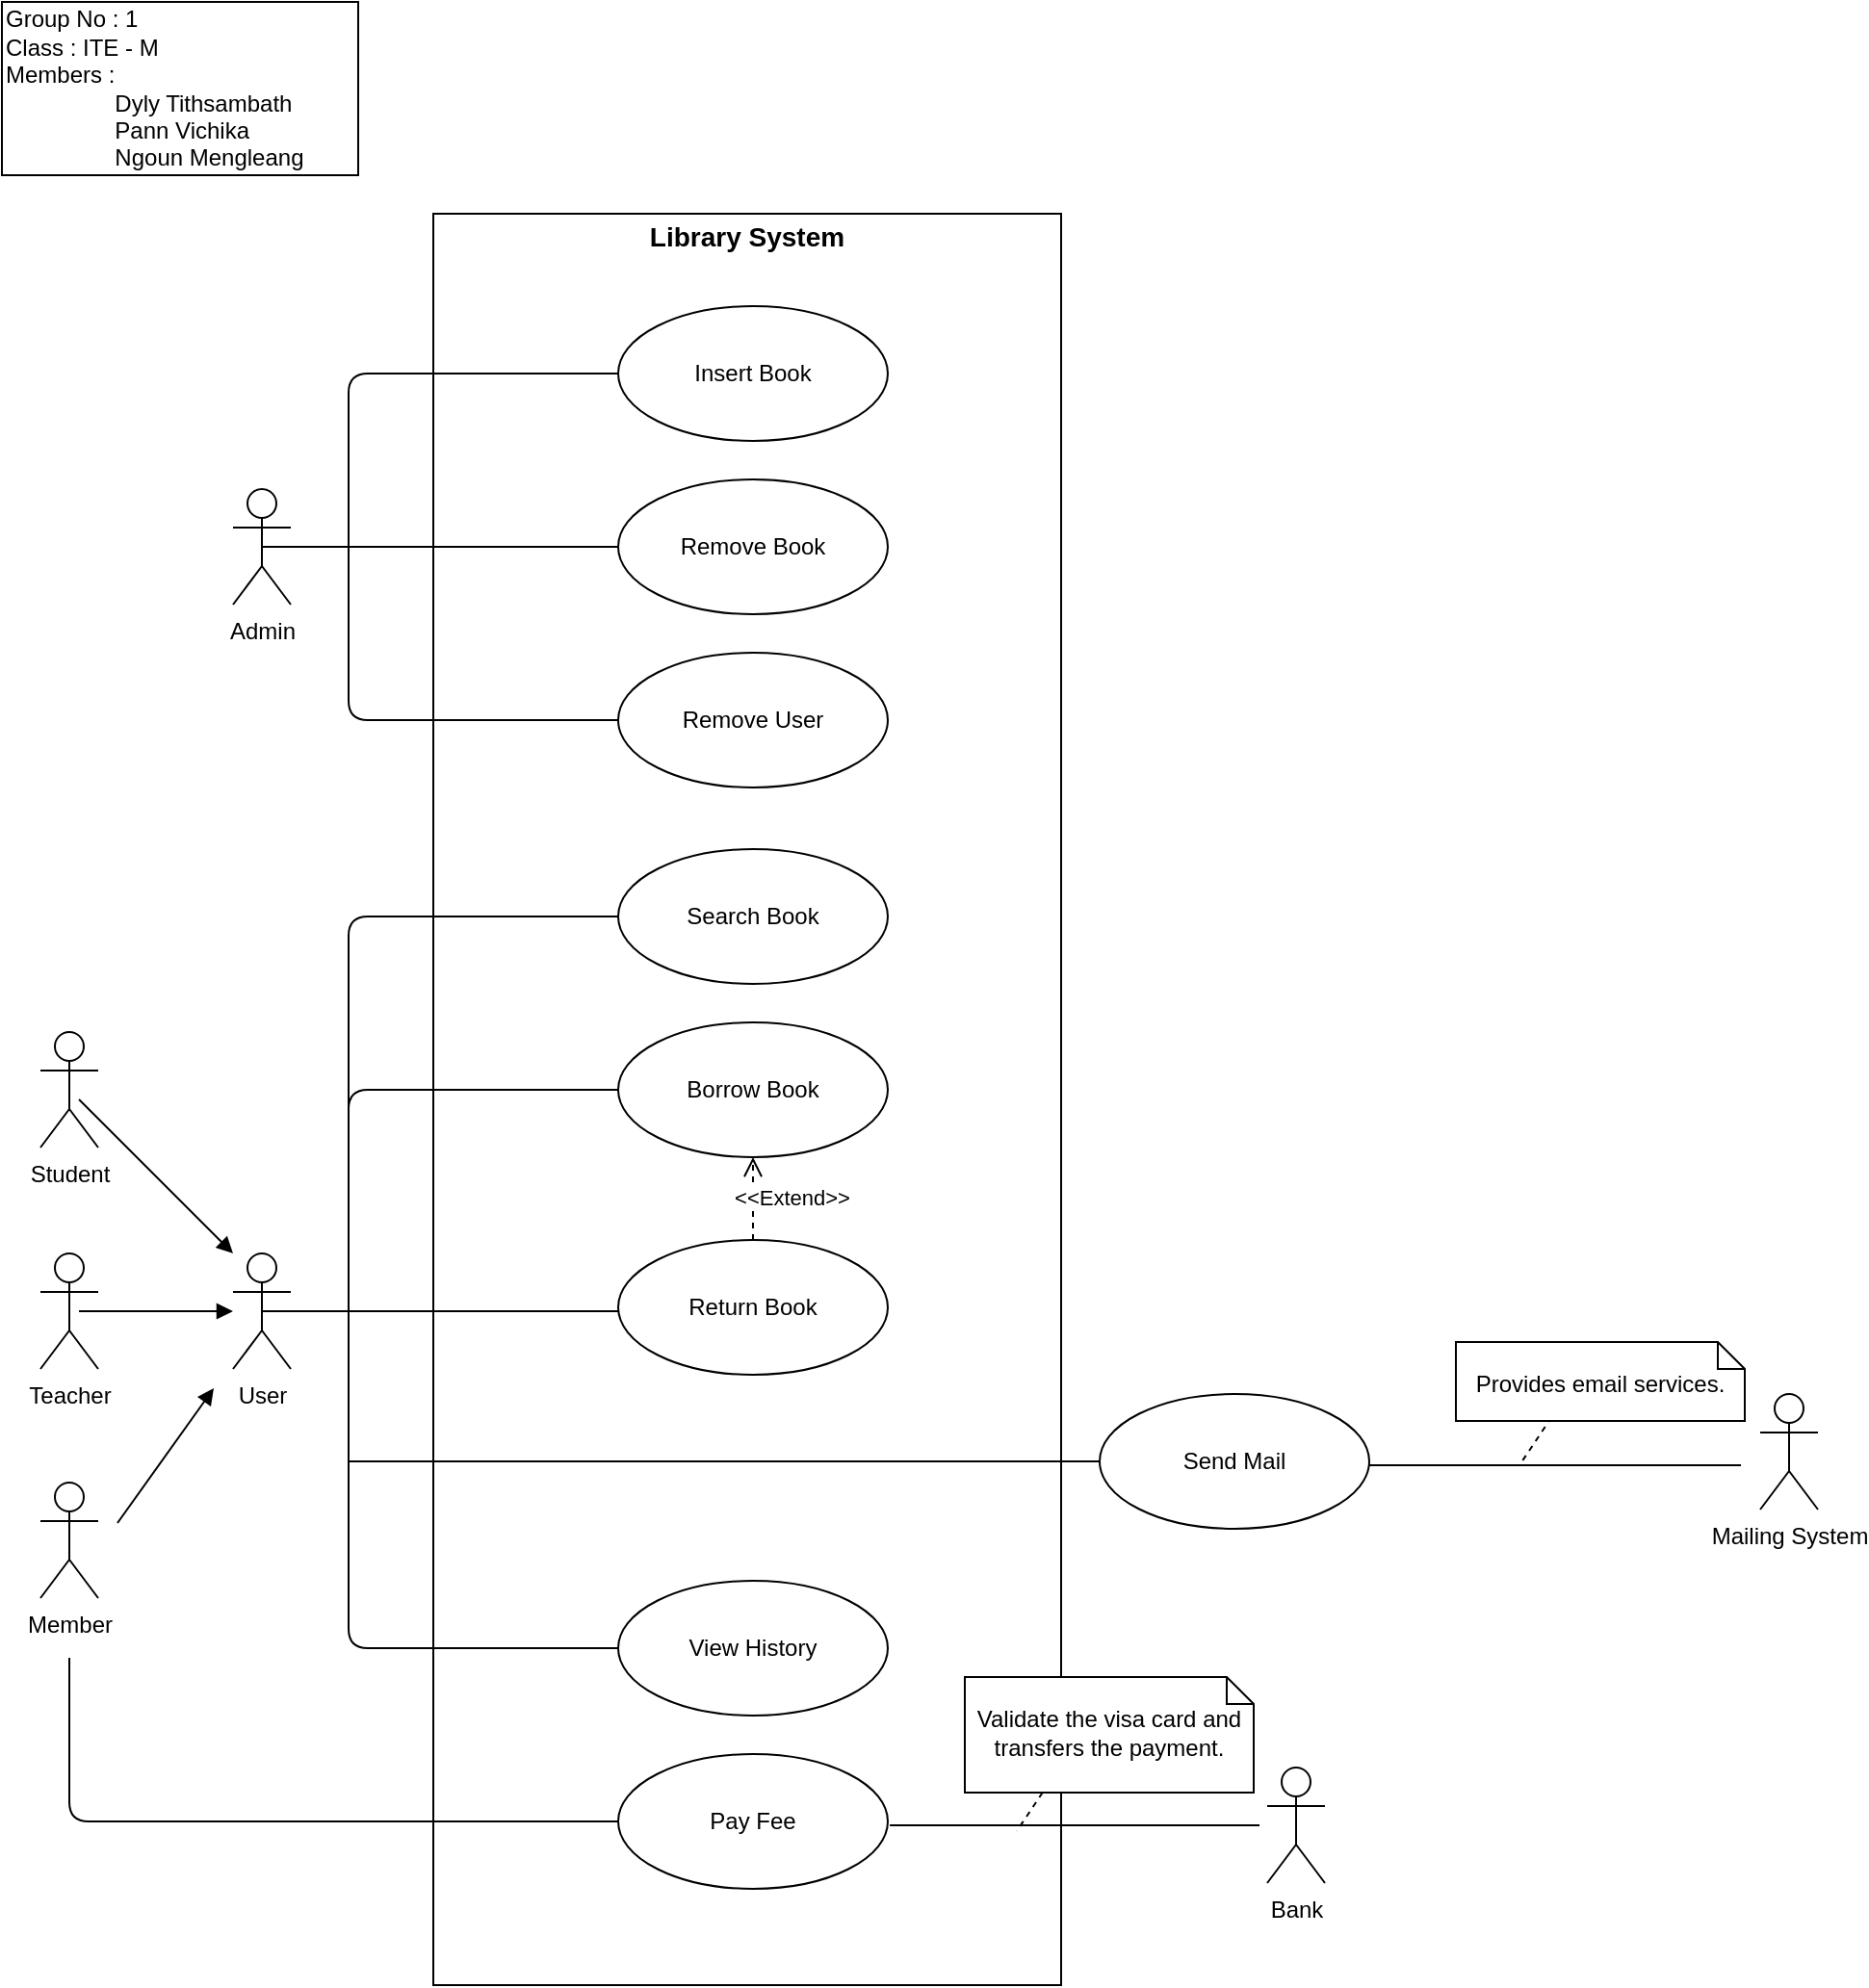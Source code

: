<mxfile version="12.6.5" type="device"><diagram id="nPkaZ24fK2ME29pwstRq" name="Page-1"><mxGraphModel dx="852" dy="1594" grid="1" gridSize="10" guides="1" tooltips="1" connect="1" arrows="1" fold="1" page="1" pageScale="1" pageWidth="850" pageHeight="1100" math="0" shadow="0"><root><mxCell id="0"/><mxCell id="1" parent="0"/><mxCell id="NOBzoS58deh4-u_pKICq-30" value="Admin" style="shape=umlActor;verticalLabelPosition=bottom;verticalAlign=top;html=1;" parent="1" vertex="1"><mxGeometry x="140" y="-827" width="30" height="60" as="geometry"/></mxCell><mxCell id="NOBzoS58deh4-u_pKICq-31" value="Teacher" style="shape=umlActor;verticalLabelPosition=bottom;verticalAlign=top;html=1;" parent="1" vertex="1"><mxGeometry x="40" y="-430" width="30" height="60" as="geometry"/></mxCell><mxCell id="NOBzoS58deh4-u_pKICq-32" value="Student" style="shape=umlActor;verticalLabelPosition=bottom;verticalAlign=top;html=1;" parent="1" vertex="1"><mxGeometry x="40" y="-545" width="30" height="60" as="geometry"/></mxCell><mxCell id="NOBzoS58deh4-u_pKICq-33" value="User" style="shape=umlActor;verticalLabelPosition=bottom;verticalAlign=top;html=1;" parent="1" vertex="1"><mxGeometry x="140" y="-430" width="30" height="60" as="geometry"/></mxCell><mxCell id="NOBzoS58deh4-u_pKICq-39" value="Member" style="shape=umlActor;verticalLabelPosition=bottom;verticalAlign=top;html=1;" parent="1" vertex="1"><mxGeometry x="40" y="-311" width="30" height="60" as="geometry"/></mxCell><mxCell id="uMPPydImI3N2_oKEdL4m-1" value="" style="html=1;" parent="1" vertex="1"><mxGeometry x="244" y="-970" width="326" height="920" as="geometry"/></mxCell><mxCell id="uMPPydImI3N2_oKEdL4m-9" value="Insert Book" style="ellipse;whiteSpace=wrap;html=1;" parent="1" vertex="1"><mxGeometry x="340" y="-922" width="140" height="70" as="geometry"/></mxCell><mxCell id="uMPPydImI3N2_oKEdL4m-10" value="Remove Book" style="ellipse;whiteSpace=wrap;html=1;" parent="1" vertex="1"><mxGeometry x="340" y="-832" width="140" height="70" as="geometry"/></mxCell><mxCell id="uMPPydImI3N2_oKEdL4m-11" value="Remove User" style="ellipse;whiteSpace=wrap;html=1;" parent="1" vertex="1"><mxGeometry x="340" y="-742" width="140" height="70" as="geometry"/></mxCell><mxCell id="uMPPydImI3N2_oKEdL4m-15" value="Pay Fee" style="ellipse;whiteSpace=wrap;html=1;" parent="1" vertex="1"><mxGeometry x="340" y="-170" width="140" height="70" as="geometry"/></mxCell><mxCell id="uMPPydImI3N2_oKEdL4m-40" value="" style="endArrow=none;html=1;exitX=0.5;exitY=0.5;exitDx=0;exitDy=0;exitPerimeter=0;entryX=0;entryY=0.5;entryDx=0;entryDy=0;" parent="1" source="NOBzoS58deh4-u_pKICq-30" target="uMPPydImI3N2_oKEdL4m-10" edge="1"><mxGeometry width="50" height="50" relative="1" as="geometry"><mxPoint x="190" y="-872" as="sourcePoint"/><mxPoint x="240" y="-922" as="targetPoint"/></mxGeometry></mxCell><mxCell id="uMPPydImI3N2_oKEdL4m-41" value="" style="endArrow=none;html=1;entryX=0;entryY=0.5;entryDx=0;entryDy=0;" parent="1" target="uMPPydImI3N2_oKEdL4m-9" edge="1"><mxGeometry width="50" height="50" relative="1" as="geometry"><mxPoint x="200" y="-797" as="sourcePoint"/><mxPoint x="350" y="-787" as="targetPoint"/><Array as="points"><mxPoint x="200" y="-887"/></Array></mxGeometry></mxCell><mxCell id="uMPPydImI3N2_oKEdL4m-42" value="" style="endArrow=none;html=1;entryX=0;entryY=0.5;entryDx=0;entryDy=0;" parent="1" target="uMPPydImI3N2_oKEdL4m-11" edge="1"><mxGeometry width="50" height="50" relative="1" as="geometry"><mxPoint x="200" y="-797" as="sourcePoint"/><mxPoint x="360" y="-777" as="targetPoint"/><Array as="points"><mxPoint x="200" y="-707"/></Array></mxGeometry></mxCell><mxCell id="NOBzoS58deh4-u_pKICq-11" value="Search Book" style="ellipse;whiteSpace=wrap;html=1;" parent="1" vertex="1"><mxGeometry x="340" y="-640" width="140" height="70" as="geometry"/></mxCell><mxCell id="NOBzoS58deh4-u_pKICq-2" value="Borrow Book" style="ellipse;whiteSpace=wrap;html=1;" parent="1" vertex="1"><mxGeometry x="340" y="-550" width="140" height="70" as="geometry"/></mxCell><mxCell id="NOBzoS58deh4-u_pKICq-9" value="Return Book" style="ellipse;whiteSpace=wrap;html=1;" parent="1" vertex="1"><mxGeometry x="340" y="-437" width="140" height="70" as="geometry"/></mxCell><mxCell id="uMPPydImI3N2_oKEdL4m-44" value="&amp;lt;&amp;lt;Extend&amp;gt;&amp;gt;" style="html=1;verticalAlign=bottom;endArrow=open;dashed=1;endSize=8;exitX=0.5;exitY=0;exitDx=0;exitDy=0;entryX=0.5;entryY=1;entryDx=0;entryDy=0;" parent="1" source="NOBzoS58deh4-u_pKICq-9" target="NOBzoS58deh4-u_pKICq-2" edge="1"><mxGeometry x="-0.395" y="-20" relative="1" as="geometry"><mxPoint x="570" y="-350" as="sourcePoint"/><mxPoint x="410" y="-460" as="targetPoint"/><mxPoint as="offset"/></mxGeometry></mxCell><mxCell id="NOBzoS58deh4-u_pKICq-24" value="View History" style="ellipse;whiteSpace=wrap;html=1;" parent="1" vertex="1"><mxGeometry x="340" y="-260" width="140" height="70" as="geometry"/></mxCell><mxCell id="uMPPydImI3N2_oKEdL4m-46" value="" style="endArrow=none;html=1;entryX=0;entryY=0.5;entryDx=0;entryDy=0;" parent="1" target="NOBzoS58deh4-u_pKICq-11" edge="1"><mxGeometry width="50" height="50" relative="1" as="geometry"><mxPoint x="200" y="-500" as="sourcePoint"/><mxPoint x="170" y="-548.33" as="targetPoint"/><Array as="points"><mxPoint x="200" y="-500"/><mxPoint x="200" y="-605"/></Array></mxGeometry></mxCell><mxCell id="uMPPydImI3N2_oKEdL4m-47" value="" style="endArrow=none;html=1;entryX=0;entryY=0.5;entryDx=0;entryDy=0;" parent="1" target="NOBzoS58deh4-u_pKICq-2" edge="1"><mxGeometry width="50" height="50" relative="1" as="geometry"><mxPoint x="200" y="-400" as="sourcePoint"/><mxPoint x="350" y="-595" as="targetPoint"/><Array as="points"><mxPoint x="200" y="-515"/></Array></mxGeometry></mxCell><mxCell id="uMPPydImI3N2_oKEdL4m-48" value="" style="endArrow=none;html=1;" parent="1" edge="1"><mxGeometry width="50" height="50" relative="1" as="geometry"><mxPoint x="200" y="-400" as="sourcePoint"/><mxPoint x="340" y="-400" as="targetPoint"/><Array as="points"/></mxGeometry></mxCell><mxCell id="uMPPydImI3N2_oKEdL4m-49" value="" style="endArrow=none;html=1;entryX=0;entryY=0.5;entryDx=0;entryDy=0;" parent="1" target="NOBzoS58deh4-u_pKICq-24" edge="1"><mxGeometry width="50" height="50" relative="1" as="geometry"><mxPoint x="200" y="-400" as="sourcePoint"/><mxPoint x="370" y="-575" as="targetPoint"/><Array as="points"><mxPoint x="200" y="-225"/></Array></mxGeometry></mxCell><mxCell id="uMPPydImI3N2_oKEdL4m-51" value="" style="endArrow=none;html=1;exitX=0.5;exitY=0.5;exitDx=0;exitDy=0;exitPerimeter=0;" parent="1" source="NOBzoS58deh4-u_pKICq-33" edge="1"><mxGeometry width="50" height="50" relative="1" as="geometry"><mxPoint x="120" y="-470" as="sourcePoint"/><mxPoint x="200" y="-400" as="targetPoint"/></mxGeometry></mxCell><mxCell id="uMPPydImI3N2_oKEdL4m-52" value="" style="endArrow=none;html=1;entryX=0;entryY=0.5;entryDx=0;entryDy=0;" parent="1" target="uMPPydImI3N2_oKEdL4m-15" edge="1"><mxGeometry width="50" height="50" relative="1" as="geometry"><mxPoint x="55" y="-220" as="sourcePoint"/><mxPoint x="230" y="-150" as="targetPoint"/><Array as="points"><mxPoint x="55" y="-135"/><mxPoint x="200" y="-135"/></Array></mxGeometry></mxCell><mxCell id="uMPPydImI3N2_oKEdL4m-53" value="&lt;font style=&quot;font-size: 14px&quot;&gt;&lt;b&gt;Library System&lt;/b&gt;&lt;/font&gt;" style="text;html=1;strokeColor=none;fillColor=none;align=center;verticalAlign=middle;whiteSpace=wrap;rounded=0;" parent="1" vertex="1"><mxGeometry x="337" y="-1003" width="140" height="90" as="geometry"/></mxCell><mxCell id="uMPPydImI3N2_oKEdL4m-60" value="" style="html=1;verticalAlign=bottom;endArrow=block;" parent="1" edge="1"><mxGeometry width="80" relative="1" as="geometry"><mxPoint x="60" y="-510" as="sourcePoint"/><mxPoint x="140" y="-430" as="targetPoint"/></mxGeometry></mxCell><mxCell id="uMPPydImI3N2_oKEdL4m-61" value="" style="html=1;verticalAlign=bottom;endArrow=block;" parent="1" edge="1"><mxGeometry width="80" relative="1" as="geometry"><mxPoint x="60" y="-400" as="sourcePoint"/><mxPoint x="140" y="-400" as="targetPoint"/></mxGeometry></mxCell><mxCell id="uMPPydImI3N2_oKEdL4m-62" value="" style="html=1;verticalAlign=bottom;endArrow=block;" parent="1" edge="1"><mxGeometry width="80" relative="1" as="geometry"><mxPoint x="80" y="-290" as="sourcePoint"/><mxPoint x="130" y="-360" as="targetPoint"/></mxGeometry></mxCell><mxCell id="uMPPydImI3N2_oKEdL4m-64" value="&lt;div&gt;&lt;span&gt;Group No : 1&lt;/span&gt;&lt;/div&gt;&lt;div&gt;&lt;span&gt;Class : ITE - M&lt;/span&gt;&lt;/div&gt;&lt;div&gt;&lt;span&gt;Members :&lt;/span&gt;&lt;/div&gt;&lt;div&gt;&lt;span&gt;&amp;nbsp; &amp;nbsp; &amp;nbsp; &amp;nbsp; &amp;nbsp; &amp;nbsp; &amp;nbsp; &amp;nbsp; &amp;nbsp;Dyly Tithsambath&lt;/span&gt;&lt;/div&gt;&lt;div&gt;&lt;span&gt;&amp;nbsp; &amp;nbsp; &amp;nbsp; &amp;nbsp; &amp;nbsp; &amp;nbsp; &amp;nbsp; &amp;nbsp; &amp;nbsp;Pann Vichika&lt;/span&gt;&lt;/div&gt;&lt;div&gt;&lt;span&gt;&amp;nbsp; &amp;nbsp; &amp;nbsp; &amp;nbsp; &amp;nbsp; &amp;nbsp; &amp;nbsp; &amp;nbsp; &amp;nbsp;Ngoun Mengleang&lt;/span&gt;&lt;/div&gt;" style="rounded=0;whiteSpace=wrap;html=1;align=left;" parent="1" vertex="1"><mxGeometry x="20" y="-1080" width="185" height="90" as="geometry"/></mxCell><mxCell id="loOjHzxa9LxiH_Z8kDz5-1" value="Bank" style="shape=umlActor;verticalLabelPosition=bottom;labelBackgroundColor=#ffffff;verticalAlign=top;html=1;" parent="1" vertex="1"><mxGeometry x="677" y="-163" width="30" height="60" as="geometry"/></mxCell><mxCell id="loOjHzxa9LxiH_Z8kDz5-9" value="" style="endArrow=none;dashed=1;endFill=0;endSize=12;html=1;" parent="1" edge="1"><mxGeometry width="160" relative="1" as="geometry"><mxPoint x="567" y="-160" as="sourcePoint"/><mxPoint x="547" y="-130" as="targetPoint"/><Array as="points"><mxPoint x="567" y="-160"/></Array></mxGeometry></mxCell><mxCell id="loOjHzxa9LxiH_Z8kDz5-10" value="Send Mail" style="ellipse;whiteSpace=wrap;html=1;" parent="1" vertex="1"><mxGeometry x="590" y="-357" width="140" height="70" as="geometry"/></mxCell><mxCell id="loOjHzxa9LxiH_Z8kDz5-11" value="" style="endArrow=none;html=1;entryX=0;entryY=0.5;entryDx=0;entryDy=0;" parent="1" target="loOjHzxa9LxiH_Z8kDz5-10" edge="1"><mxGeometry width="50" height="50" relative="1" as="geometry"><mxPoint x="200" y="-322" as="sourcePoint"/><mxPoint x="340" y="-315" as="targetPoint"/><Array as="points"/></mxGeometry></mxCell><mxCell id="loOjHzxa9LxiH_Z8kDz5-12" value="Mailing System" style="shape=umlActor;verticalLabelPosition=bottom;labelBackgroundColor=#ffffff;verticalAlign=top;html=1;" parent="1" vertex="1"><mxGeometry x="933" y="-357" width="30" height="60" as="geometry"/></mxCell><mxCell id="loOjHzxa9LxiH_Z8kDz5-14" value="" style="endArrow=none;endFill=0;endSize=12;html=1;entryX=0.986;entryY=0.6;entryDx=0;entryDy=0;entryPerimeter=0;" parent="1" edge="1"><mxGeometry width="160" relative="1" as="geometry"><mxPoint x="673" y="-133" as="sourcePoint"/><mxPoint x="481.04" y="-133" as="targetPoint"/></mxGeometry></mxCell><mxCell id="loOjHzxa9LxiH_Z8kDz5-15" value="" style="endArrow=none;endFill=0;endSize=12;html=1;" parent="1" edge="1"><mxGeometry width="160" relative="1" as="geometry"><mxPoint x="923" y="-320" as="sourcePoint"/><mxPoint x="730" y="-320" as="targetPoint"/></mxGeometry></mxCell><mxCell id="loOjHzxa9LxiH_Z8kDz5-17" value="&lt;br&gt;Validate the visa card and transfers the payment." style="shape=note;whiteSpace=wrap;html=1;size=14;verticalAlign=top;align=center;spacingTop=-6;" parent="1" vertex="1"><mxGeometry x="520" y="-210" width="150" height="60" as="geometry"/></mxCell><mxCell id="loOjHzxa9LxiH_Z8kDz5-18" value="" style="endArrow=none;dashed=1;endFill=0;endSize=12;html=1;" parent="1" edge="1"><mxGeometry width="160" relative="1" as="geometry"><mxPoint x="828" y="-350" as="sourcePoint"/><mxPoint x="808" y="-320" as="targetPoint"/><Array as="points"><mxPoint x="828" y="-350"/></Array></mxGeometry></mxCell><mxCell id="loOjHzxa9LxiH_Z8kDz5-7" value="&lt;br&gt;Provides email services." style="shape=note;whiteSpace=wrap;html=1;size=14;verticalAlign=top;align=center;spacingTop=-6;" parent="1" vertex="1"><mxGeometry x="775" y="-384" width="150" height="41" as="geometry"/></mxCell></root></mxGraphModel></diagram></mxfile>